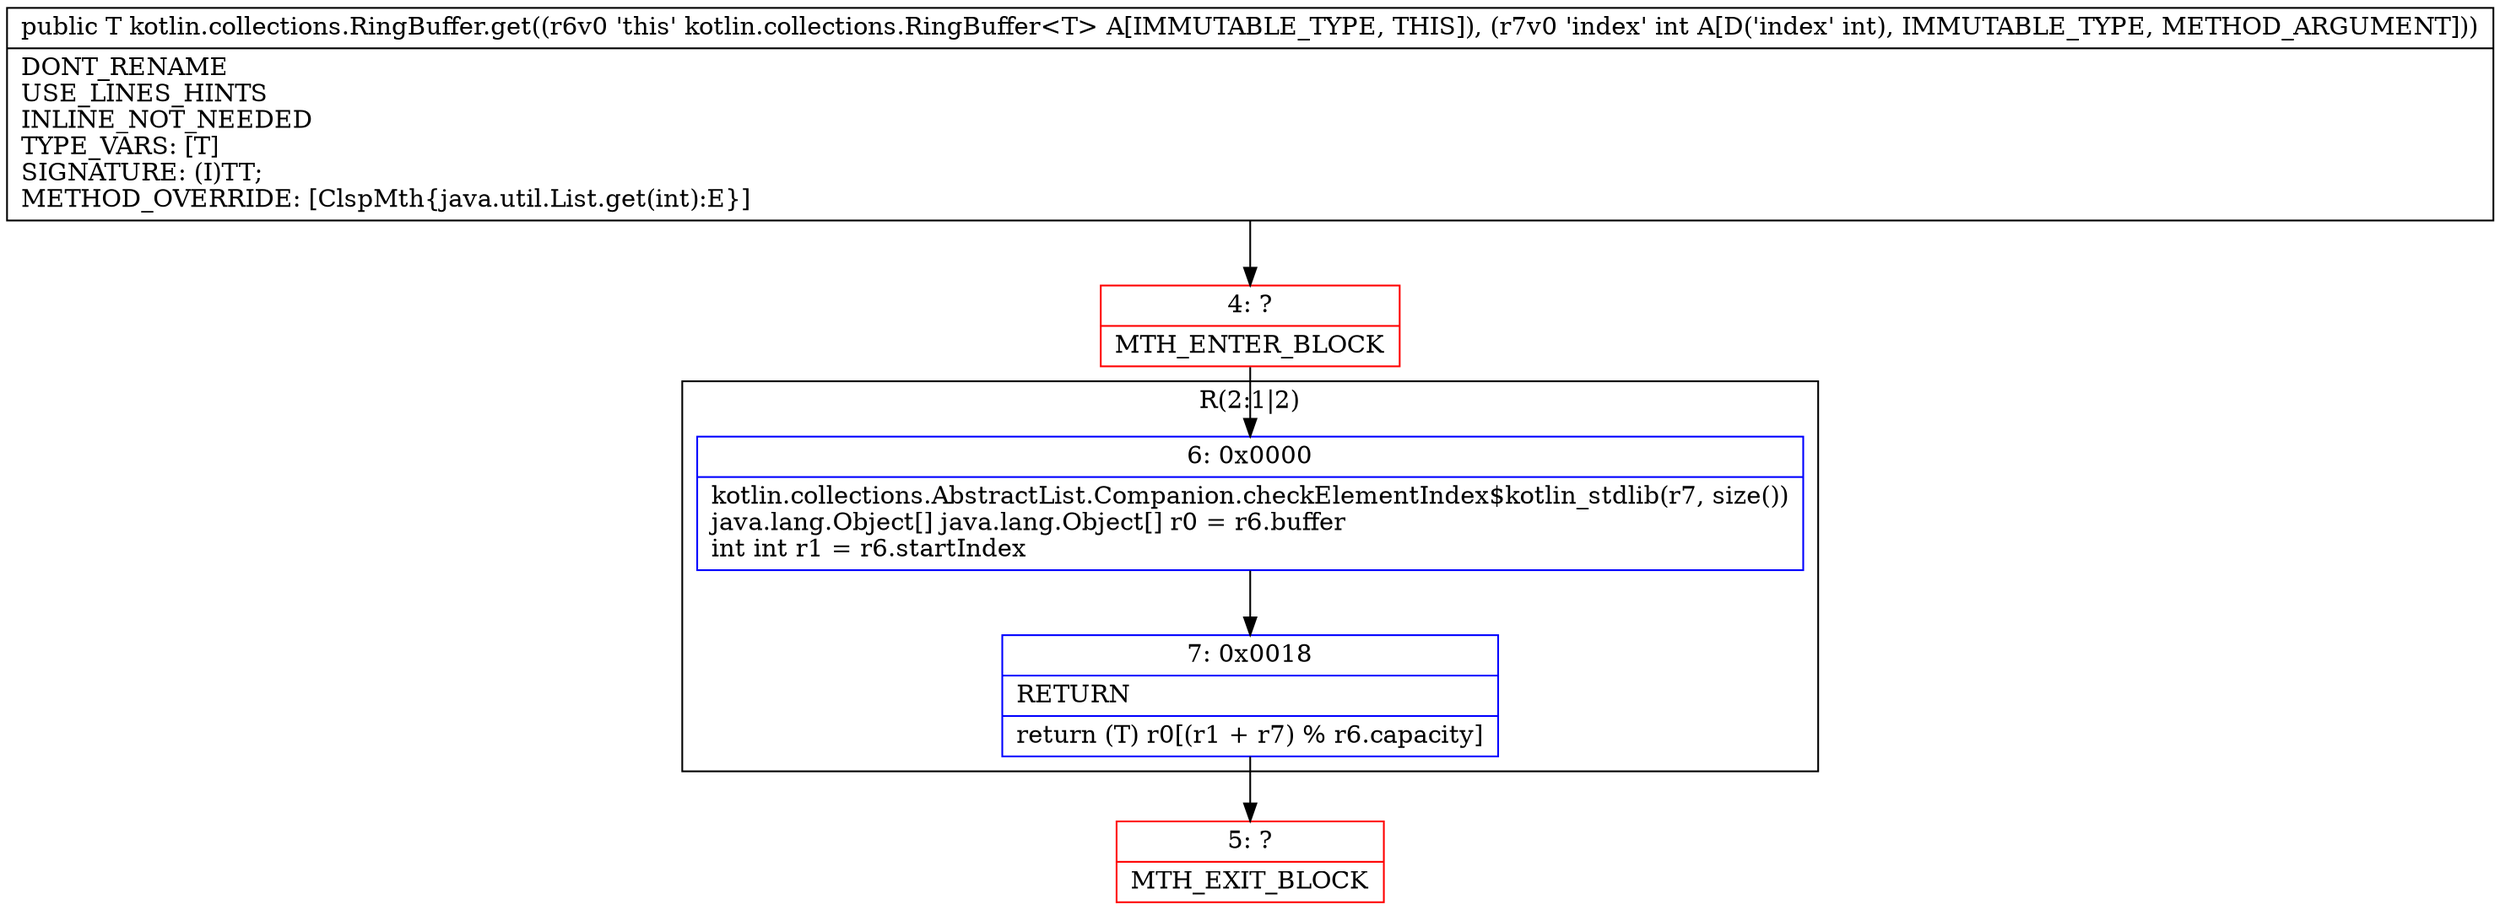 digraph "CFG forkotlin.collections.RingBuffer.get(I)Ljava\/lang\/Object;" {
subgraph cluster_Region_1498908476 {
label = "R(2:1|2)";
node [shape=record,color=blue];
Node_6 [shape=record,label="{6\:\ 0x0000|kotlin.collections.AbstractList.Companion.checkElementIndex$kotlin_stdlib(r7, size())\ljava.lang.Object[] java.lang.Object[] r0 = r6.buffer\lint int r1 = r6.startIndex\l}"];
Node_7 [shape=record,label="{7\:\ 0x0018|RETURN\l|return (T) r0[(r1 + r7) % r6.capacity]\l}"];
}
Node_4 [shape=record,color=red,label="{4\:\ ?|MTH_ENTER_BLOCK\l}"];
Node_5 [shape=record,color=red,label="{5\:\ ?|MTH_EXIT_BLOCK\l}"];
MethodNode[shape=record,label="{public T kotlin.collections.RingBuffer.get((r6v0 'this' kotlin.collections.RingBuffer\<T\> A[IMMUTABLE_TYPE, THIS]), (r7v0 'index' int A[D('index' int), IMMUTABLE_TYPE, METHOD_ARGUMENT]))  | DONT_RENAME\lUSE_LINES_HINTS\lINLINE_NOT_NEEDED\lTYPE_VARS: [T]\lSIGNATURE: (I)TT;\lMETHOD_OVERRIDE: [ClspMth\{java.util.List.get(int):E\}]\l}"];
MethodNode -> Node_4;Node_6 -> Node_7;
Node_7 -> Node_5;
Node_4 -> Node_6;
}

